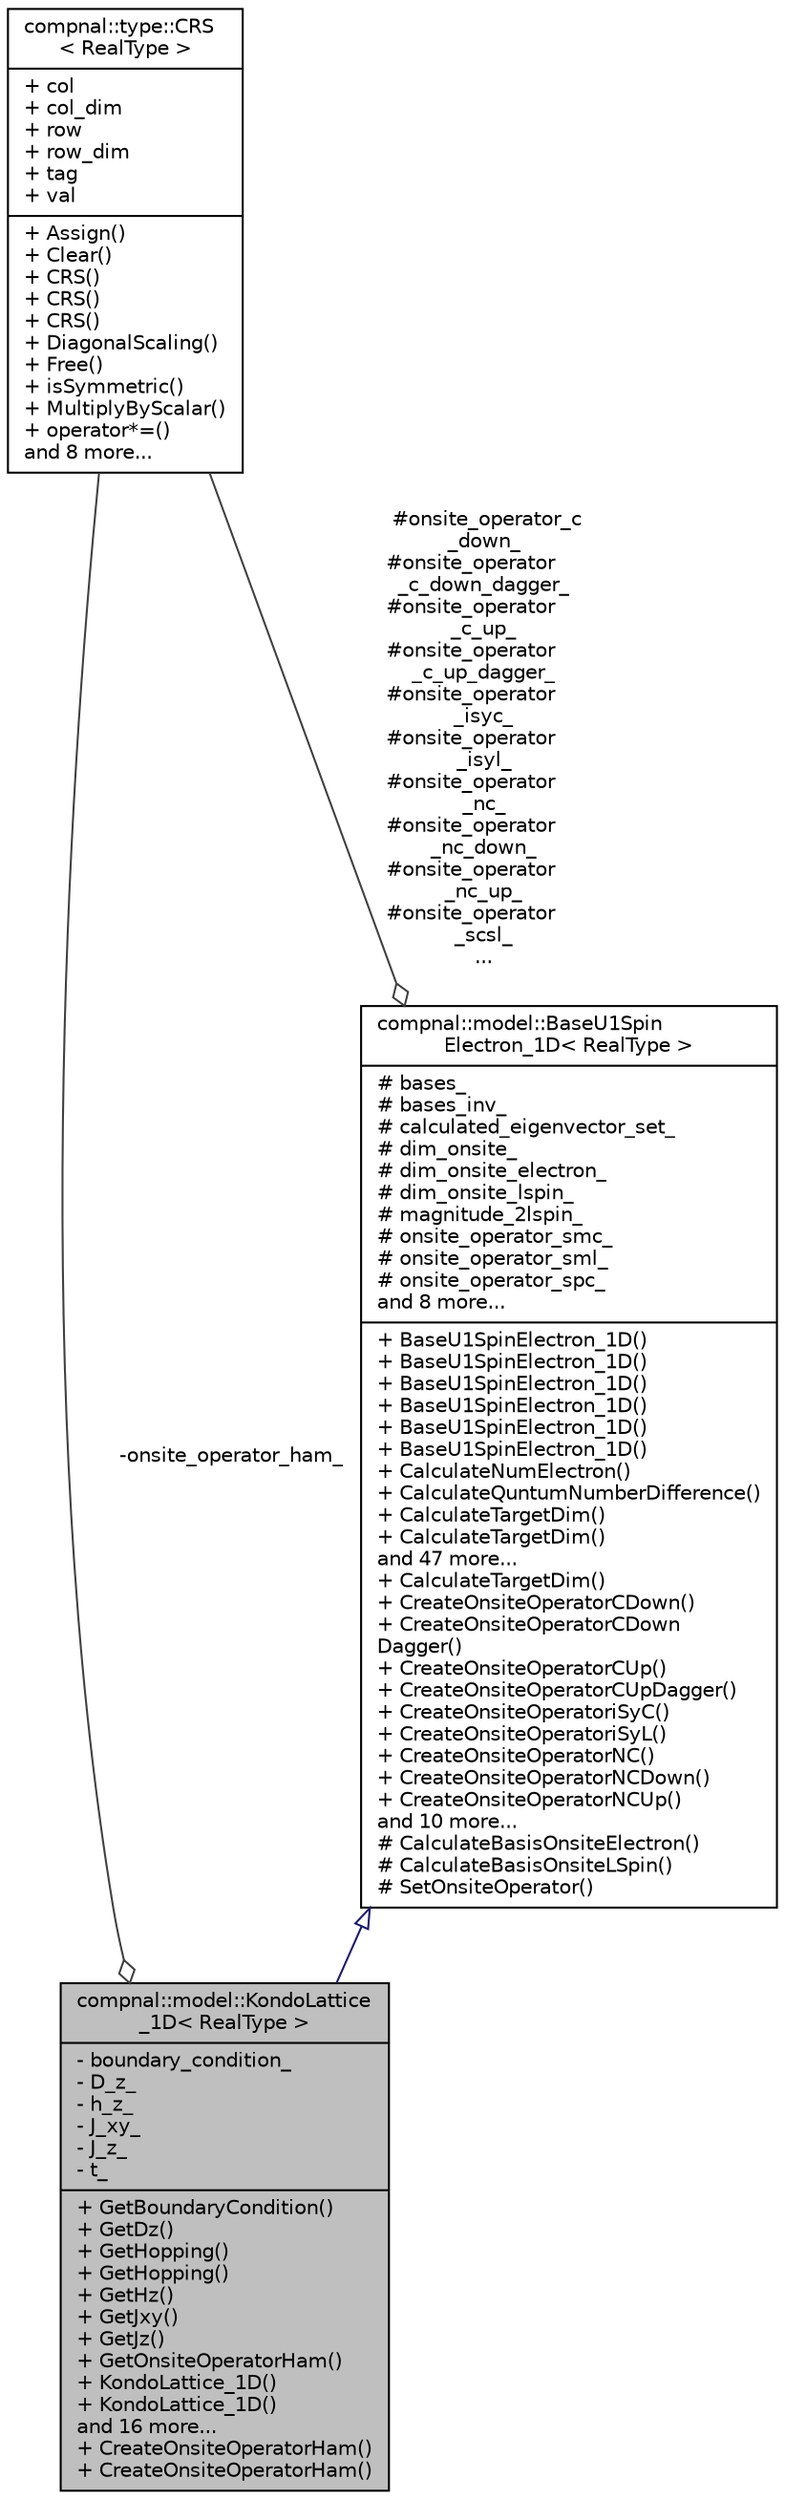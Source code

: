 digraph "compnal::model::KondoLattice_1D&lt; RealType &gt;"
{
 // INTERACTIVE_SVG=YES
 // LATEX_PDF_SIZE
  edge [fontname="Helvetica",fontsize="10",labelfontname="Helvetica",labelfontsize="10"];
  node [fontname="Helvetica",fontsize="10",shape=record];
  Node1 [label="{compnal::model::KondoLattice\l_1D\< RealType \>\n|- boundary_condition_\l- D_z_\l- h_z_\l- J_xy_\l- J_z_\l- t_\l|+ GetBoundaryCondition()\l+ GetDz()\l+ GetHopping()\l+ GetHopping()\l+ GetHz()\l+ GetJxy()\l+ GetJz()\l+ GetOnsiteOperatorHam()\l+ KondoLattice_1D()\l+ KondoLattice_1D()\land 16 more...\l+ CreateOnsiteOperatorHam()\l+ CreateOnsiteOperatorHam()\l}",height=0.2,width=0.4,color="black", fillcolor="grey75", style="filled", fontcolor="black",tooltip="The class for the one-dimensional Kondo lattice model with the magnitude of the spin ...."];
  Node2 -> Node1 [dir="back",color="midnightblue",fontsize="10",style="solid",arrowtail="onormal",fontname="Helvetica"];
  Node2 [label="{compnal::model::BaseU1Spin\lElectron_1D\< RealType \>\n|# bases_\l# bases_inv_\l# calculated_eigenvector_set_\l# dim_onsite_\l# dim_onsite_electron_\l# dim_onsite_lspin_\l# magnitude_2lspin_\l# onsite_operator_smc_\l# onsite_operator_sml_\l# onsite_operator_spc_\land 8 more...\l|+ BaseU1SpinElectron_1D()\l+ BaseU1SpinElectron_1D()\l+ BaseU1SpinElectron_1D()\l+ BaseU1SpinElectron_1D()\l+ BaseU1SpinElectron_1D()\l+ BaseU1SpinElectron_1D()\l+ CalculateNumElectron()\l+ CalculateQuntumNumberDifference()\l+ CalculateTargetDim()\l+ CalculateTargetDim()\land 47 more...\l+ CalculateTargetDim()\l+ CreateOnsiteOperatorCDown()\l+ CreateOnsiteOperatorCDown\lDagger()\l+ CreateOnsiteOperatorCUp()\l+ CreateOnsiteOperatorCUpDagger()\l+ CreateOnsiteOperatoriSyC()\l+ CreateOnsiteOperatoriSyL()\l+ CreateOnsiteOperatorNC()\l+ CreateOnsiteOperatorNCDown()\l+ CreateOnsiteOperatorNCUp()\land 10 more...\l# CalculateBasisOnsiteElectron()\l# CalculateBasisOnsiteLSpin()\l# SetOnsiteOperator()\l}",height=0.2,width=0.4,color="black", fillcolor="white", style="filled",URL="$de/d75/classcompnal_1_1model_1_1_base_u1_spin_electron__1_d.html",tooltip="The base class for one-dimensional spin-electron systems with the U(1) symmetry."];
  Node3 -> Node2 [color="grey25",fontsize="10",style="solid",label=" #onsite_operator_c\l_down_\n#onsite_operator\l_c_down_dagger_\n#onsite_operator\l_c_up_\n#onsite_operator\l_c_up_dagger_\n#onsite_operator\l_isyc_\n#onsite_operator\l_isyl_\n#onsite_operator\l_nc_\n#onsite_operator\l_nc_down_\n#onsite_operator\l_nc_up_\n#onsite_operator\l_scsl_\n..." ,arrowhead="odiamond",fontname="Helvetica"];
  Node3 [label="{compnal::type::CRS\l\< RealType \>\n|+ col\l+ col_dim\l+ row\l+ row_dim\l+ tag\l+ val\l|+ Assign()\l+ Clear()\l+ CRS()\l+ CRS()\l+ CRS()\l+ DiagonalScaling()\l+ Free()\l+ isSymmetric()\l+ MultiplyByScalar()\l+ operator*=()\land 8 more...\l}",height=0.2,width=0.4,color="black", fillcolor="white", style="filled",URL="$de/d15/structcompnal_1_1type_1_1_c_r_s.html",tooltip=" "];
  Node3 -> Node1 [color="grey25",fontsize="10",style="solid",label=" -onsite_operator_ham_" ,arrowhead="odiamond",fontname="Helvetica"];
}
